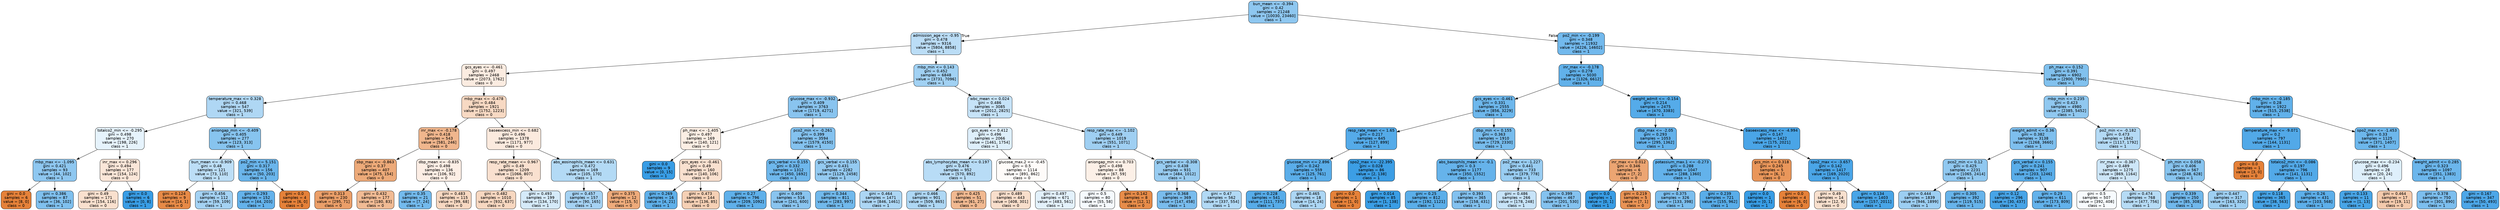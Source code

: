 digraph Tree {
node [shape=box, style="filled, rounded", color="black", fontname="helvetica"] ;
edge [fontname="helvetica"] ;
0 [label="bun_mean <= -0.394\ngini = 0.42\nsamples = 21248\nvalue = [10030, 23460]\nclass = 1", fillcolor="#8ec7f0"] ;
1 [label="admission_age <= -0.95\ngini = 0.478\nsamples = 9316\nvalue = [5804, 8858]\nclass = 1", fillcolor="#bbddf6"] ;
0 -> 1 [labeldistance=2.5, labelangle=45, headlabel="True"] ;
2 [label="gcs_eyes <= -0.461\ngini = 0.497\nsamples = 2468\nvalue = [2073, 1762]\nclass = 0", fillcolor="#fbece1"] ;
1 -> 2 ;
3 [label="temperature_max <= 0.328\ngini = 0.468\nsamples = 547\nvalue = [321, 539]\nclass = 1", fillcolor="#afd7f4"] ;
2 -> 3 ;
4 [label="totalco2_min <= -0.295\ngini = 0.498\nsamples = 270\nvalue = [198, 226]\nclass = 1", fillcolor="#e6f3fc"] ;
3 -> 4 ;
5 [label="mbp_max <= -1.095\ngini = 0.421\nsamples = 93\nvalue = [44, 102]\nclass = 1", fillcolor="#8ec7f0"] ;
4 -> 5 ;
6 [label="gini = 0.0\nsamples = 6\nvalue = [8, 0]\nclass = 0", fillcolor="#e58139"] ;
5 -> 6 ;
7 [label="gini = 0.386\nsamples = 87\nvalue = [36, 102]\nclass = 1", fillcolor="#7fc0ee"] ;
5 -> 7 ;
8 [label="inr_max <= 0.296\ngini = 0.494\nsamples = 177\nvalue = [154, 124]\nclass = 0", fillcolor="#fae6d8"] ;
4 -> 8 ;
9 [label="gini = 0.49\nsamples = 171\nvalue = [154, 116]\nclass = 0", fillcolor="#f9e0ce"] ;
8 -> 9 ;
10 [label="gini = 0.0\nsamples = 6\nvalue = [0, 8]\nclass = 1", fillcolor="#399de5"] ;
8 -> 10 ;
11 [label="aniongap_min <= -0.409\ngini = 0.405\nsamples = 277\nvalue = [123, 313]\nclass = 1", fillcolor="#87c4ef"] ;
3 -> 11 ;
12 [label="bun_mean <= -0.909\ngini = 0.48\nsamples = 121\nvalue = [73, 110]\nclass = 1", fillcolor="#bcdef6"] ;
11 -> 12 ;
13 [label="gini = 0.124\nsamples = 9\nvalue = [14, 1]\nclass = 0", fillcolor="#e78a47"] ;
12 -> 13 ;
14 [label="gini = 0.456\nsamples = 112\nvalue = [59, 109]\nclass = 1", fillcolor="#a4d2f3"] ;
12 -> 14 ;
15 [label="po2_min <= 5.151\ngini = 0.317\nsamples = 156\nvalue = [50, 203]\nclass = 1", fillcolor="#6ab5eb"] ;
11 -> 15 ;
16 [label="gini = 0.293\nsamples = 152\nvalue = [44, 203]\nclass = 1", fillcolor="#64b2eb"] ;
15 -> 16 ;
17 [label="gini = 0.0\nsamples = 4\nvalue = [6, 0]\nclass = 0", fillcolor="#e58139"] ;
15 -> 17 ;
18 [label="mbp_max <= -0.478\ngini = 0.484\nsamples = 1921\nvalue = [1752, 1223]\nclass = 0", fillcolor="#f7d9c3"] ;
2 -> 18 ;
19 [label="inr_max <= -0.178\ngini = 0.418\nsamples = 543\nvalue = [581, 246]\nclass = 0", fillcolor="#f0b68d"] ;
18 -> 19 ;
20 [label="sbp_max <= -0.863\ngini = 0.37\nsamples = 407\nvalue = [475, 154]\nclass = 0", fillcolor="#edaa79"] ;
19 -> 20 ;
21 [label="gini = 0.313\nsamples = 230\nvalue = [295, 71]\nclass = 0", fillcolor="#eb9f69"] ;
20 -> 21 ;
22 [label="gini = 0.432\nsamples = 177\nvalue = [180, 83]\nclass = 0", fillcolor="#f1bb94"] ;
20 -> 22 ;
23 [label="dbp_mean <= -0.835\ngini = 0.498\nsamples = 136\nvalue = [106, 92]\nclass = 0", fillcolor="#fceee5"] ;
19 -> 23 ;
24 [label="gini = 0.35\nsamples = 21\nvalue = [7, 24]\nclass = 1", fillcolor="#73baed"] ;
23 -> 24 ;
25 [label="gini = 0.483\nsamples = 115\nvalue = [99, 68]\nclass = 0", fillcolor="#f7d8c1"] ;
23 -> 25 ;
26 [label="baseexcess_min <= 0.682\ngini = 0.496\nsamples = 1378\nvalue = [1171, 977]\nclass = 0", fillcolor="#fbeade"] ;
18 -> 26 ;
27 [label="resp_rate_mean <= 0.967\ngini = 0.49\nsamples = 1209\nvalue = [1066, 807]\nclass = 0", fillcolor="#f9e0cf"] ;
26 -> 27 ;
28 [label="gini = 0.482\nsamples = 1010\nvalue = [932, 637]\nclass = 0", fillcolor="#f7d7c0"] ;
27 -> 28 ;
29 [label="gini = 0.493\nsamples = 199\nvalue = [134, 170]\nclass = 1", fillcolor="#d5eaf9"] ;
27 -> 29 ;
30 [label="abs_eosinophils_mean <= 0.631\ngini = 0.472\nsamples = 169\nvalue = [105, 170]\nclass = 1", fillcolor="#b3daf5"] ;
26 -> 30 ;
31 [label="gini = 0.457\nsamples = 157\nvalue = [90, 165]\nclass = 1", fillcolor="#a5d2f3"] ;
30 -> 31 ;
32 [label="gini = 0.375\nsamples = 12\nvalue = [15, 5]\nclass = 0", fillcolor="#eeab7b"] ;
30 -> 32 ;
33 [label="mbp_min <= 0.143\ngini = 0.452\nsamples = 6848\nvalue = [3731, 7096]\nclass = 1", fillcolor="#a1d1f3"] ;
1 -> 33 ;
34 [label="glucose_max <= -0.932\ngini = 0.409\nsamples = 3763\nvalue = [1719, 4271]\nclass = 1", fillcolor="#89c4ef"] ;
33 -> 34 ;
35 [label="ph_max <= -1.405\ngini = 0.497\nsamples = 169\nvalue = [140, 121]\nclass = 0", fillcolor="#fbeee4"] ;
34 -> 35 ;
36 [label="gini = 0.0\nsamples = 9\nvalue = [0, 15]\nclass = 1", fillcolor="#399de5"] ;
35 -> 36 ;
37 [label="gcs_eyes <= -0.461\ngini = 0.49\nsamples = 160\nvalue = [140, 106]\nclass = 0", fillcolor="#f9e0cf"] ;
35 -> 37 ;
38 [label="gini = 0.269\nsamples = 16\nvalue = [4, 21]\nclass = 1", fillcolor="#5fb0ea"] ;
37 -> 38 ;
39 [label="gini = 0.473\nsamples = 144\nvalue = [136, 85]\nclass = 0", fillcolor="#f5d0b5"] ;
37 -> 39 ;
40 [label="pco2_min <= -0.261\ngini = 0.399\nsamples = 3594\nvalue = [1579, 4150]\nclass = 1", fillcolor="#84c2ef"] ;
34 -> 40 ;
41 [label="gcs_verbal <= 0.155\ngini = 0.332\nsamples = 1312\nvalue = [450, 1692]\nclass = 1", fillcolor="#6eb7ec"] ;
40 -> 41 ;
42 [label="gini = 0.27\nsamples = 796\nvalue = [209, 1092]\nclass = 1", fillcolor="#5fb0ea"] ;
41 -> 42 ;
43 [label="gini = 0.409\nsamples = 516\nvalue = [241, 600]\nclass = 1", fillcolor="#89c4ef"] ;
41 -> 43 ;
44 [label="gcs_verbal <= 0.155\ngini = 0.431\nsamples = 2282\nvalue = [1129, 2458]\nclass = 1", fillcolor="#94caf1"] ;
40 -> 44 ;
45 [label="gini = 0.344\nsamples = 811\nvalue = [283, 997]\nclass = 1", fillcolor="#71b9ec"] ;
44 -> 45 ;
46 [label="gini = 0.464\nsamples = 1471\nvalue = [846, 1461]\nclass = 1", fillcolor="#acd6f4"] ;
44 -> 46 ;
47 [label="wbc_mean <= 0.024\ngini = 0.486\nsamples = 3085\nvalue = [2012, 2825]\nclass = 1", fillcolor="#c6e3f8"] ;
33 -> 47 ;
48 [label="gcs_eyes <= 0.412\ngini = 0.496\nsamples = 2066\nvalue = [1461, 1754]\nclass = 1", fillcolor="#deeffb"] ;
47 -> 48 ;
49 [label="abs_lymphocytes_mean <= 0.197\ngini = 0.476\nsamples = 952\nvalue = [570, 892]\nclass = 1", fillcolor="#b8dcf6"] ;
48 -> 49 ;
50 [label="gini = 0.466\nsamples = 901\nvalue = [509, 865]\nclass = 1", fillcolor="#aed7f4"] ;
49 -> 50 ;
51 [label="gini = 0.425\nsamples = 51\nvalue = [61, 27]\nclass = 0", fillcolor="#f1b991"] ;
49 -> 51 ;
52 [label="glucose_max.2 <= -0.45\ngini = 0.5\nsamples = 1114\nvalue = [891, 862]\nclass = 0", fillcolor="#fefbf9"] ;
48 -> 52 ;
53 [label="gini = 0.489\nsamples = 443\nvalue = [408, 301]\nclass = 0", fillcolor="#f8decb"] ;
52 -> 53 ;
54 [label="gini = 0.497\nsamples = 671\nvalue = [483, 561]\nclass = 1", fillcolor="#e3f1fb"] ;
52 -> 54 ;
55 [label="resp_rate_max <= -1.102\ngini = 0.449\nsamples = 1019\nvalue = [551, 1071]\nclass = 1", fillcolor="#9fcff2"] ;
47 -> 55 ;
56 [label="aniongap_min <= 0.703\ngini = 0.498\nsamples = 88\nvalue = [67, 59]\nclass = 0", fillcolor="#fcf0e7"] ;
55 -> 56 ;
57 [label="gini = 0.5\nsamples = 80\nvalue = [55, 58]\nclass = 1", fillcolor="#f5fafe"] ;
56 -> 57 ;
58 [label="gini = 0.142\nsamples = 8\nvalue = [12, 1]\nclass = 0", fillcolor="#e78c49"] ;
56 -> 58 ;
59 [label="gcs_verbal <= -0.308\ngini = 0.438\nsamples = 931\nvalue = [484, 1012]\nclass = 1", fillcolor="#98ccf1"] ;
55 -> 59 ;
60 [label="gini = 0.368\nsamples = 369\nvalue = [147, 458]\nclass = 1", fillcolor="#79bced"] ;
59 -> 60 ;
61 [label="gini = 0.47\nsamples = 562\nvalue = [337, 554]\nclass = 1", fillcolor="#b1d9f5"] ;
59 -> 61 ;
62 [label="po2_min <= -0.199\ngini = 0.348\nsamples = 11932\nvalue = [4226, 14602]\nclass = 1", fillcolor="#72b9ed"] ;
0 -> 62 [labeldistance=2.5, labelangle=-45, headlabel="False"] ;
63 [label="inr_max <= -0.178\ngini = 0.278\nsamples = 5030\nvalue = [1326, 6612]\nclass = 1", fillcolor="#61b1ea"] ;
62 -> 63 ;
64 [label="gcs_eyes <= -0.461\ngini = 0.331\nsamples = 2555\nvalue = [856, 3229]\nclass = 1", fillcolor="#6db7ec"] ;
63 -> 64 ;
65 [label="resp_rate_mean <= 1.65\ngini = 0.217\nsamples = 645\nvalue = [127, 899]\nclass = 1", fillcolor="#55abe9"] ;
64 -> 65 ;
66 [label="glucose_min <= 2.896\ngini = 0.242\nsamples = 559\nvalue = [125, 761]\nclass = 1", fillcolor="#5aade9"] ;
65 -> 66 ;
67 [label="gini = 0.228\nsamples = 541\nvalue = [111, 737]\nclass = 1", fillcolor="#57ace9"] ;
66 -> 67 ;
68 [label="gini = 0.465\nsamples = 18\nvalue = [14, 24]\nclass = 1", fillcolor="#acd6f4"] ;
66 -> 68 ;
69 [label="spo2_max <= -22.395\ngini = 0.028\nsamples = 86\nvalue = [2, 138]\nclass = 1", fillcolor="#3c9ee5"] ;
65 -> 69 ;
70 [label="gini = 0.0\nsamples = 1\nvalue = [1, 0]\nclass = 0", fillcolor="#e58139"] ;
69 -> 70 ;
71 [label="gini = 0.014\nsamples = 85\nvalue = [1, 138]\nclass = 1", fillcolor="#3a9ee5"] ;
69 -> 71 ;
72 [label="dbp_min <= 0.155\ngini = 0.363\nsamples = 1910\nvalue = [729, 2330]\nclass = 1", fillcolor="#77bced"] ;
64 -> 72 ;
73 [label="abs_basophils_mean <= -0.1\ngini = 0.3\nsamples = 1177\nvalue = [350, 1552]\nclass = 1", fillcolor="#66b3eb"] ;
72 -> 73 ;
74 [label="gini = 0.25\nsamples = 812\nvalue = [192, 1121]\nclass = 1", fillcolor="#5baee9"] ;
73 -> 74 ;
75 [label="gini = 0.393\nsamples = 365\nvalue = [158, 431]\nclass = 1", fillcolor="#82c1ef"] ;
73 -> 75 ;
76 [label="po2_max <= -1.227\ngini = 0.441\nsamples = 733\nvalue = [379, 778]\nclass = 1", fillcolor="#99cdf2"] ;
72 -> 76 ;
77 [label="gini = 0.486\nsamples = 266\nvalue = [178, 248]\nclass = 1", fillcolor="#c7e3f8"] ;
76 -> 77 ;
78 [label="gini = 0.399\nsamples = 467\nvalue = [201, 530]\nclass = 1", fillcolor="#84c2ef"] ;
76 -> 78 ;
79 [label="weight_admit <= -0.154\ngini = 0.214\nsamples = 2475\nvalue = [470, 3383]\nclass = 1", fillcolor="#55abe9"] ;
63 -> 79 ;
80 [label="dbp_max <= -2.05\ngini = 0.293\nsamples = 1053\nvalue = [295, 1362]\nclass = 1", fillcolor="#64b2eb"] ;
79 -> 80 ;
81 [label="inr_max <= 0.012\ngini = 0.346\nsamples = 6\nvalue = [7, 2]\nclass = 0", fillcolor="#eca572"] ;
80 -> 81 ;
82 [label="gini = 0.0\nsamples = 1\nvalue = [0, 1]\nclass = 1", fillcolor="#399de5"] ;
81 -> 82 ;
83 [label="gini = 0.219\nsamples = 5\nvalue = [7, 1]\nclass = 0", fillcolor="#e99355"] ;
81 -> 83 ;
84 [label="potassium_max.1 <= -0.273\ngini = 0.288\nsamples = 1047\nvalue = [288, 1360]\nclass = 1", fillcolor="#63b2eb"] ;
80 -> 84 ;
85 [label="gini = 0.375\nsamples = 326\nvalue = [133, 398]\nclass = 1", fillcolor="#7bbeee"] ;
84 -> 85 ;
86 [label="gini = 0.239\nsamples = 721\nvalue = [155, 962]\nclass = 1", fillcolor="#59ade9"] ;
84 -> 86 ;
87 [label="baseexcess_max <= -4.994\ngini = 0.147\nsamples = 1422\nvalue = [175, 2021]\nclass = 1", fillcolor="#4aa5e7"] ;
79 -> 87 ;
88 [label="gcs_min <= 0.318\ngini = 0.245\nsamples = 5\nvalue = [6, 1]\nclass = 0", fillcolor="#e9965a"] ;
87 -> 88 ;
89 [label="gini = 0.0\nsamples = 1\nvalue = [0, 1]\nclass = 1", fillcolor="#399de5"] ;
88 -> 89 ;
90 [label="gini = 0.0\nsamples = 4\nvalue = [6, 0]\nclass = 0", fillcolor="#e58139"] ;
88 -> 90 ;
91 [label="spo2_max <= -3.657\ngini = 0.142\nsamples = 1417\nvalue = [169, 2020]\nclass = 1", fillcolor="#4aa5e7"] ;
87 -> 91 ;
92 [label="gini = 0.49\nsamples = 14\nvalue = [12, 9]\nclass = 0", fillcolor="#f8e0ce"] ;
91 -> 92 ;
93 [label="gini = 0.134\nsamples = 1403\nvalue = [157, 2011]\nclass = 1", fillcolor="#48a5e7"] ;
91 -> 93 ;
94 [label="ph_max <= 0.152\ngini = 0.391\nsamples = 6902\nvalue = [2900, 7990]\nclass = 1", fillcolor="#81c1ee"] ;
62 -> 94 ;
95 [label="mbp_min <= 0.235\ngini = 0.423\nsamples = 4980\nvalue = [2385, 5452]\nclass = 1", fillcolor="#90c8f0"] ;
94 -> 95 ;
96 [label="weight_admit <= 0.36\ngini = 0.382\nsamples = 3138\nvalue = [1268, 3660]\nclass = 1", fillcolor="#7ebfee"] ;
95 -> 96 ;
97 [label="pco2_min <= 0.12\ngini = 0.425\nsamples = 2231\nvalue = [1065, 2414]\nclass = 1", fillcolor="#90c8f0"] ;
96 -> 97 ;
98 [label="gini = 0.444\nsamples = 1839\nvalue = [946, 1899]\nclass = 1", fillcolor="#9ccef2"] ;
97 -> 98 ;
99 [label="gini = 0.305\nsamples = 392\nvalue = [119, 515]\nclass = 1", fillcolor="#67b4eb"] ;
97 -> 99 ;
100 [label="gcs_verbal <= 0.155\ngini = 0.241\nsamples = 907\nvalue = [203, 1246]\nclass = 1", fillcolor="#59ade9"] ;
96 -> 100 ;
101 [label="gini = 0.12\nsamples = 296\nvalue = [30, 437]\nclass = 1", fillcolor="#47a4e7"] ;
100 -> 101 ;
102 [label="gini = 0.29\nsamples = 611\nvalue = [173, 809]\nclass = 1", fillcolor="#63b2eb"] ;
100 -> 102 ;
103 [label="po2_min <= -0.182\ngini = 0.473\nsamples = 1842\nvalue = [1117, 1792]\nclass = 1", fillcolor="#b4daf5"] ;
95 -> 103 ;
104 [label="inr_max <= -0.367\ngini = 0.489\nsamples = 1275\nvalue = [869, 1164]\nclass = 1", fillcolor="#cde6f8"] ;
103 -> 104 ;
105 [label="gini = 0.5\nsamples = 507\nvalue = [392, 408]\nclass = 1", fillcolor="#f7fbfe"] ;
104 -> 105 ;
106 [label="gini = 0.474\nsamples = 768\nvalue = [477, 756]\nclass = 1", fillcolor="#b6dbf5"] ;
104 -> 106 ;
107 [label="ph_min <= 0.058\ngini = 0.406\nsamples = 567\nvalue = [248, 628]\nclass = 1", fillcolor="#87c4ef"] ;
103 -> 107 ;
108 [label="gini = 0.339\nsamples = 250\nvalue = [85, 308]\nclass = 1", fillcolor="#70b8ec"] ;
107 -> 108 ;
109 [label="gini = 0.447\nsamples = 317\nvalue = [163, 320]\nclass = 1", fillcolor="#9ecff2"] ;
107 -> 109 ;
110 [label="mbp_min <= -0.185\ngini = 0.28\nsamples = 1922\nvalue = [515, 2538]\nclass = 1", fillcolor="#61b1ea"] ;
94 -> 110 ;
111 [label="temperature_max <= -9.071\ngini = 0.2\nsamples = 797\nvalue = [144, 1131]\nclass = 1", fillcolor="#52a9e8"] ;
110 -> 111 ;
112 [label="gini = 0.0\nsamples = 1\nvalue = [3, 0]\nclass = 0", fillcolor="#e58139"] ;
111 -> 112 ;
113 [label="totalco2_min <= -0.086\ngini = 0.197\nsamples = 796\nvalue = [141, 1131]\nclass = 1", fillcolor="#52a9e8"] ;
111 -> 113 ;
114 [label="gini = 0.118\nsamples = 365\nvalue = [38, 563]\nclass = 1", fillcolor="#46a4e7"] ;
113 -> 114 ;
115 [label="gini = 0.26\nsamples = 431\nvalue = [103, 568]\nclass = 1", fillcolor="#5dafea"] ;
113 -> 115 ;
116 [label="spo2_max <= -1.453\ngini = 0.33\nsamples = 1125\nvalue = [371, 1407]\nclass = 1", fillcolor="#6db7ec"] ;
110 -> 116 ;
117 [label="glucose_max <= -0.234\ngini = 0.496\nsamples = 28\nvalue = [20, 24]\nclass = 1", fillcolor="#deeffb"] ;
116 -> 117 ;
118 [label="gini = 0.133\nsamples = 11\nvalue = [1, 13]\nclass = 1", fillcolor="#48a5e7"] ;
117 -> 118 ;
119 [label="gini = 0.464\nsamples = 17\nvalue = [19, 11]\nclass = 0", fillcolor="#f4caac"] ;
117 -> 119 ;
120 [label="weight_admit <= 0.285\ngini = 0.323\nsamples = 1097\nvalue = [351, 1383]\nclass = 1", fillcolor="#6bb6ec"] ;
116 -> 120 ;
121 [label="gini = 0.378\nsamples = 750\nvalue = [301, 890]\nclass = 1", fillcolor="#7cbeee"] ;
120 -> 121 ;
122 [label="gini = 0.167\nsamples = 347\nvalue = [50, 493]\nclass = 1", fillcolor="#4da7e8"] ;
120 -> 122 ;
}
